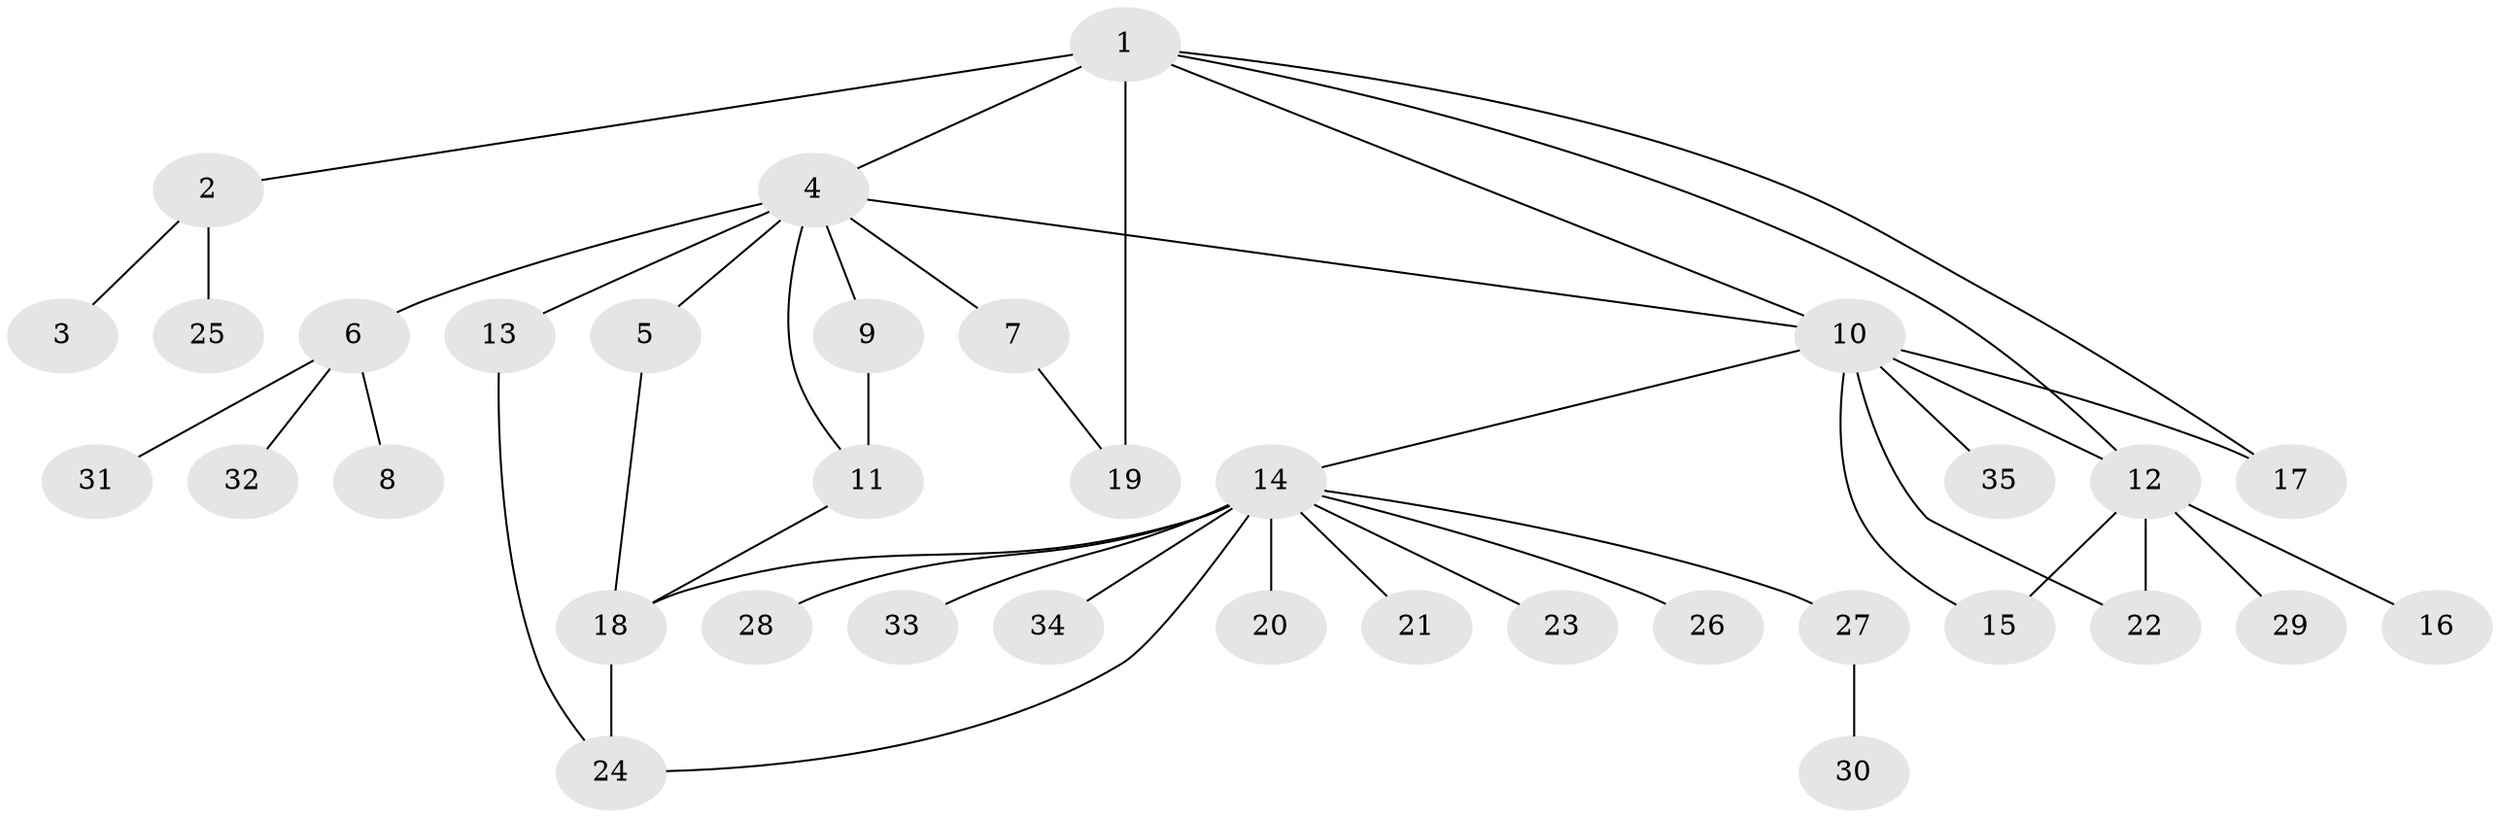 // original degree distribution, {11: 0.04411764705882353, 4: 0.029411764705882353, 2: 0.16176470588235295, 10: 0.014705882352941176, 3: 0.07352941176470588, 5: 0.029411764705882353, 1: 0.6176470588235294, 9: 0.014705882352941176, 13: 0.014705882352941176}
// Generated by graph-tools (version 1.1) at 2025/35/03/09/25 02:35:39]
// undirected, 35 vertices, 45 edges
graph export_dot {
graph [start="1"]
  node [color=gray90,style=filled];
  1;
  2;
  3;
  4;
  5;
  6;
  7;
  8;
  9;
  10;
  11;
  12;
  13;
  14;
  15;
  16;
  17;
  18;
  19;
  20;
  21;
  22;
  23;
  24;
  25;
  26;
  27;
  28;
  29;
  30;
  31;
  32;
  33;
  34;
  35;
  1 -- 2 [weight=1.0];
  1 -- 4 [weight=1.0];
  1 -- 10 [weight=1.0];
  1 -- 12 [weight=1.0];
  1 -- 17 [weight=1.0];
  1 -- 19 [weight=5.0];
  2 -- 3 [weight=1.0];
  2 -- 25 [weight=1.0];
  4 -- 5 [weight=1.0];
  4 -- 6 [weight=1.0];
  4 -- 7 [weight=1.0];
  4 -- 9 [weight=1.0];
  4 -- 10 [weight=1.0];
  4 -- 11 [weight=1.0];
  4 -- 13 [weight=1.0];
  5 -- 18 [weight=1.0];
  6 -- 8 [weight=1.0];
  6 -- 31 [weight=1.0];
  6 -- 32 [weight=1.0];
  7 -- 19 [weight=1.0];
  9 -- 11 [weight=5.0];
  10 -- 12 [weight=1.0];
  10 -- 14 [weight=1.0];
  10 -- 15 [weight=1.0];
  10 -- 17 [weight=1.0];
  10 -- 22 [weight=1.0];
  10 -- 35 [weight=1.0];
  11 -- 18 [weight=1.0];
  12 -- 15 [weight=1.0];
  12 -- 16 [weight=1.0];
  12 -- 22 [weight=5.0];
  12 -- 29 [weight=1.0];
  13 -- 24 [weight=1.0];
  14 -- 18 [weight=1.0];
  14 -- 20 [weight=1.0];
  14 -- 21 [weight=1.0];
  14 -- 23 [weight=1.0];
  14 -- 24 [weight=1.0];
  14 -- 26 [weight=1.0];
  14 -- 27 [weight=1.0];
  14 -- 28 [weight=1.0];
  14 -- 33 [weight=1.0];
  14 -- 34 [weight=1.0];
  18 -- 24 [weight=1.0];
  27 -- 30 [weight=1.0];
}
